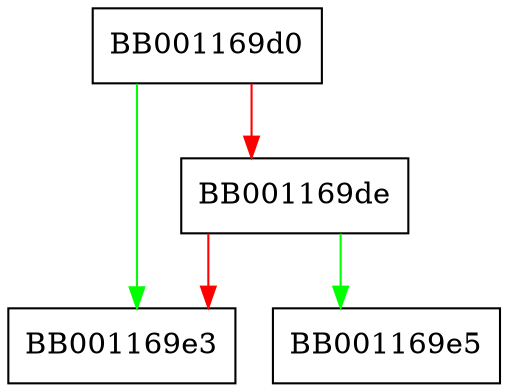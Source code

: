digraph FUN_001169d0 {
  node [shape="box"];
  graph [splines=ortho];
  BB001169d0 -> BB001169e3 [color="green"];
  BB001169d0 -> BB001169de [color="red"];
  BB001169de -> BB001169e5 [color="green"];
  BB001169de -> BB001169e3 [color="red"];
}